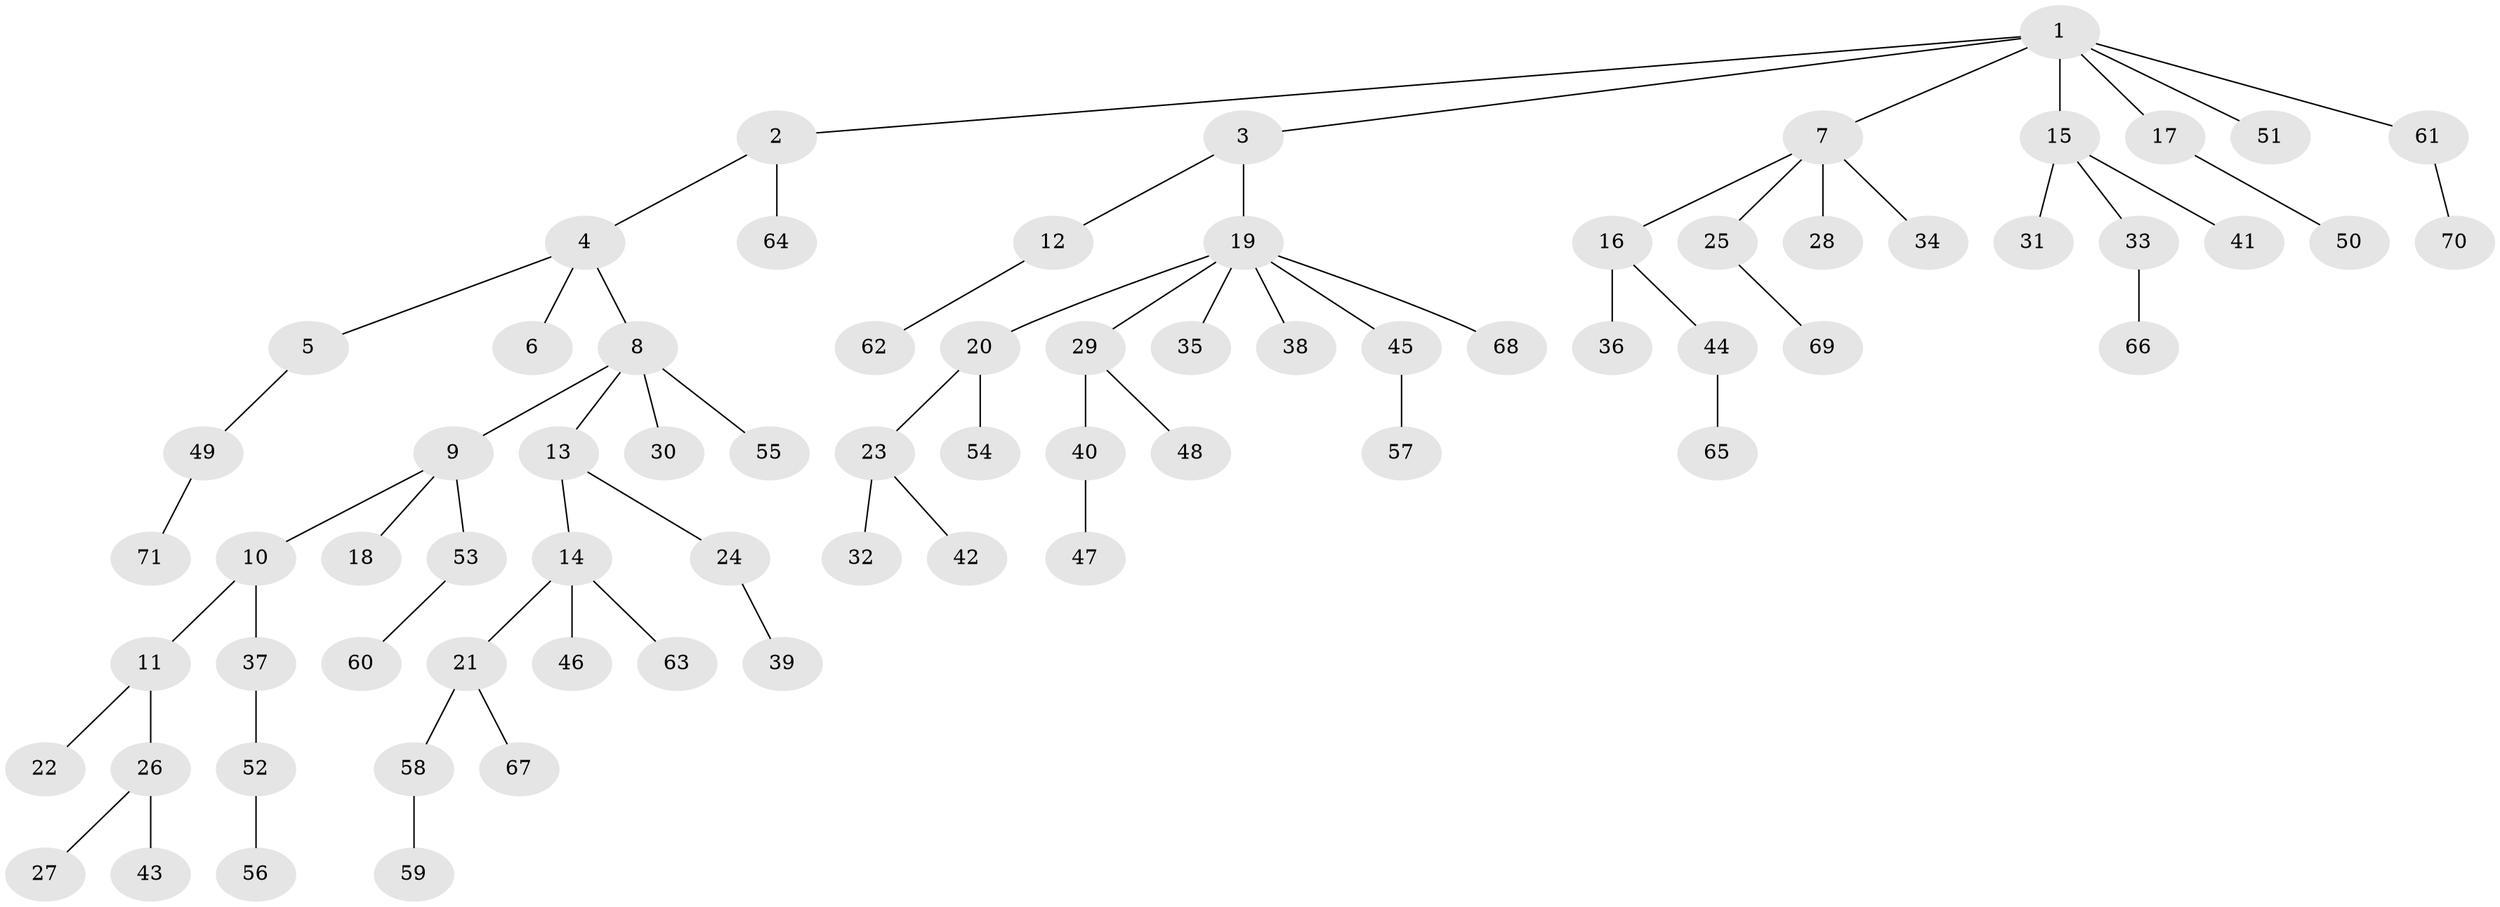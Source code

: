 // Generated by graph-tools (version 1.1) at 2025/50/03/09/25 03:50:19]
// undirected, 71 vertices, 70 edges
graph export_dot {
graph [start="1"]
  node [color=gray90,style=filled];
  1;
  2;
  3;
  4;
  5;
  6;
  7;
  8;
  9;
  10;
  11;
  12;
  13;
  14;
  15;
  16;
  17;
  18;
  19;
  20;
  21;
  22;
  23;
  24;
  25;
  26;
  27;
  28;
  29;
  30;
  31;
  32;
  33;
  34;
  35;
  36;
  37;
  38;
  39;
  40;
  41;
  42;
  43;
  44;
  45;
  46;
  47;
  48;
  49;
  50;
  51;
  52;
  53;
  54;
  55;
  56;
  57;
  58;
  59;
  60;
  61;
  62;
  63;
  64;
  65;
  66;
  67;
  68;
  69;
  70;
  71;
  1 -- 2;
  1 -- 3;
  1 -- 7;
  1 -- 15;
  1 -- 17;
  1 -- 51;
  1 -- 61;
  2 -- 4;
  2 -- 64;
  3 -- 12;
  3 -- 19;
  4 -- 5;
  4 -- 6;
  4 -- 8;
  5 -- 49;
  7 -- 16;
  7 -- 25;
  7 -- 28;
  7 -- 34;
  8 -- 9;
  8 -- 13;
  8 -- 30;
  8 -- 55;
  9 -- 10;
  9 -- 18;
  9 -- 53;
  10 -- 11;
  10 -- 37;
  11 -- 22;
  11 -- 26;
  12 -- 62;
  13 -- 14;
  13 -- 24;
  14 -- 21;
  14 -- 46;
  14 -- 63;
  15 -- 31;
  15 -- 33;
  15 -- 41;
  16 -- 36;
  16 -- 44;
  17 -- 50;
  19 -- 20;
  19 -- 29;
  19 -- 35;
  19 -- 38;
  19 -- 45;
  19 -- 68;
  20 -- 23;
  20 -- 54;
  21 -- 58;
  21 -- 67;
  23 -- 32;
  23 -- 42;
  24 -- 39;
  25 -- 69;
  26 -- 27;
  26 -- 43;
  29 -- 40;
  29 -- 48;
  33 -- 66;
  37 -- 52;
  40 -- 47;
  44 -- 65;
  45 -- 57;
  49 -- 71;
  52 -- 56;
  53 -- 60;
  58 -- 59;
  61 -- 70;
}
